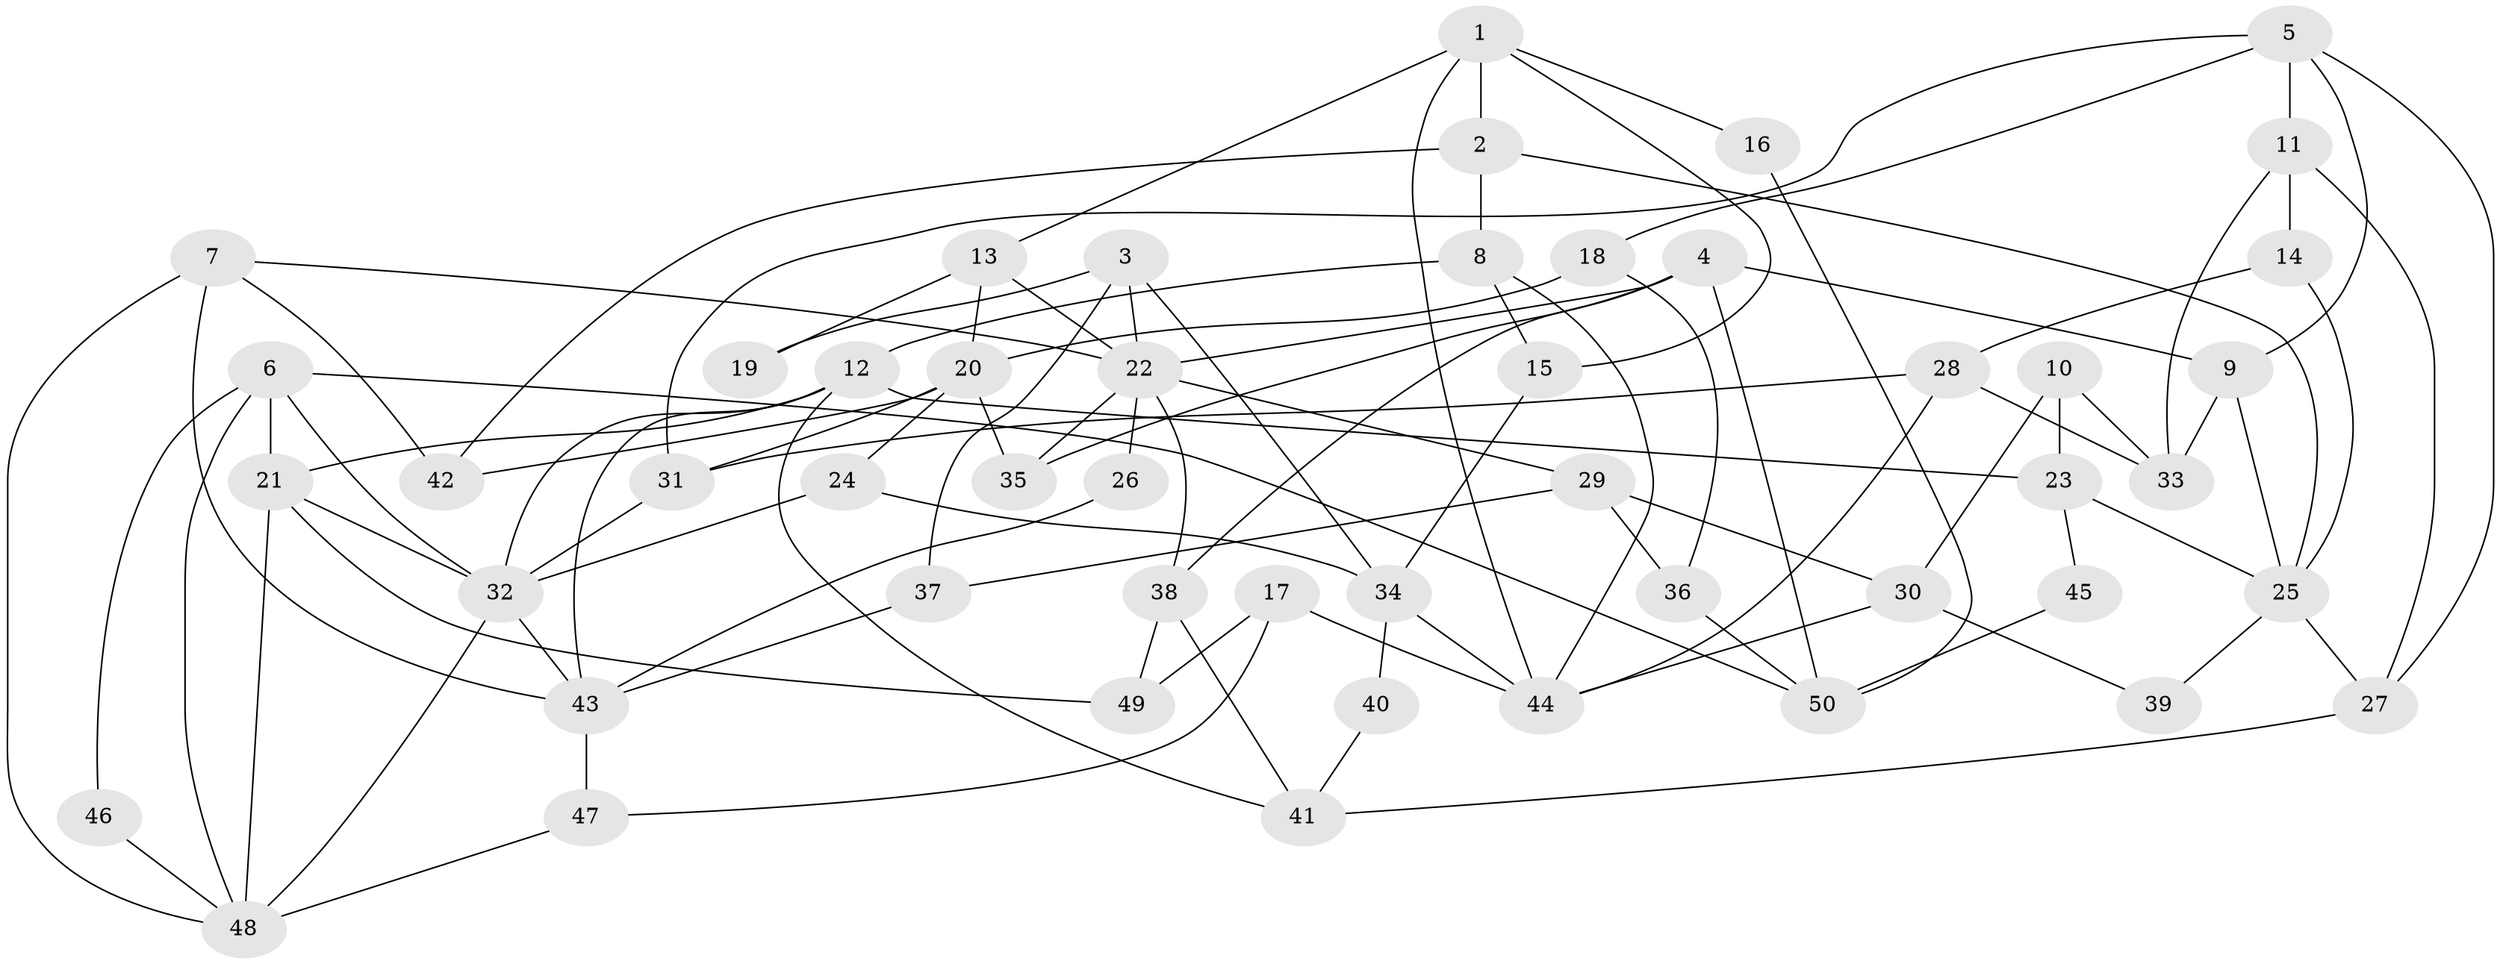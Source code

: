 // Generated by graph-tools (version 1.1) at 2025/01/03/09/25 03:01:59]
// undirected, 50 vertices, 100 edges
graph export_dot {
graph [start="1"]
  node [color=gray90,style=filled];
  1;
  2;
  3;
  4;
  5;
  6;
  7;
  8;
  9;
  10;
  11;
  12;
  13;
  14;
  15;
  16;
  17;
  18;
  19;
  20;
  21;
  22;
  23;
  24;
  25;
  26;
  27;
  28;
  29;
  30;
  31;
  32;
  33;
  34;
  35;
  36;
  37;
  38;
  39;
  40;
  41;
  42;
  43;
  44;
  45;
  46;
  47;
  48;
  49;
  50;
  1 -- 2;
  1 -- 44;
  1 -- 13;
  1 -- 15;
  1 -- 16;
  2 -- 8;
  2 -- 25;
  2 -- 42;
  3 -- 34;
  3 -- 37;
  3 -- 19;
  3 -- 22;
  4 -- 22;
  4 -- 35;
  4 -- 9;
  4 -- 38;
  4 -- 50;
  5 -- 31;
  5 -- 27;
  5 -- 9;
  5 -- 11;
  5 -- 18;
  6 -- 21;
  6 -- 48;
  6 -- 32;
  6 -- 46;
  6 -- 50;
  7 -- 43;
  7 -- 42;
  7 -- 22;
  7 -- 48;
  8 -- 15;
  8 -- 12;
  8 -- 44;
  9 -- 25;
  9 -- 33;
  10 -- 30;
  10 -- 33;
  10 -- 23;
  11 -- 33;
  11 -- 14;
  11 -- 27;
  12 -- 32;
  12 -- 41;
  12 -- 21;
  12 -- 23;
  12 -- 43;
  13 -- 22;
  13 -- 19;
  13 -- 20;
  14 -- 25;
  14 -- 28;
  15 -- 34;
  16 -- 50;
  17 -- 47;
  17 -- 49;
  17 -- 44;
  18 -- 20;
  18 -- 36;
  20 -- 31;
  20 -- 24;
  20 -- 35;
  20 -- 42;
  21 -- 32;
  21 -- 48;
  21 -- 49;
  22 -- 26;
  22 -- 29;
  22 -- 35;
  22 -- 38;
  23 -- 25;
  23 -- 45;
  24 -- 32;
  24 -- 34;
  25 -- 27;
  25 -- 39;
  26 -- 43;
  27 -- 41;
  28 -- 44;
  28 -- 31;
  28 -- 33;
  29 -- 36;
  29 -- 30;
  29 -- 37;
  30 -- 44;
  30 -- 39;
  31 -- 32;
  32 -- 48;
  32 -- 43;
  34 -- 44;
  34 -- 40;
  36 -- 50;
  37 -- 43;
  38 -- 41;
  38 -- 49;
  40 -- 41;
  43 -- 47;
  45 -- 50;
  46 -- 48;
  47 -- 48;
}
